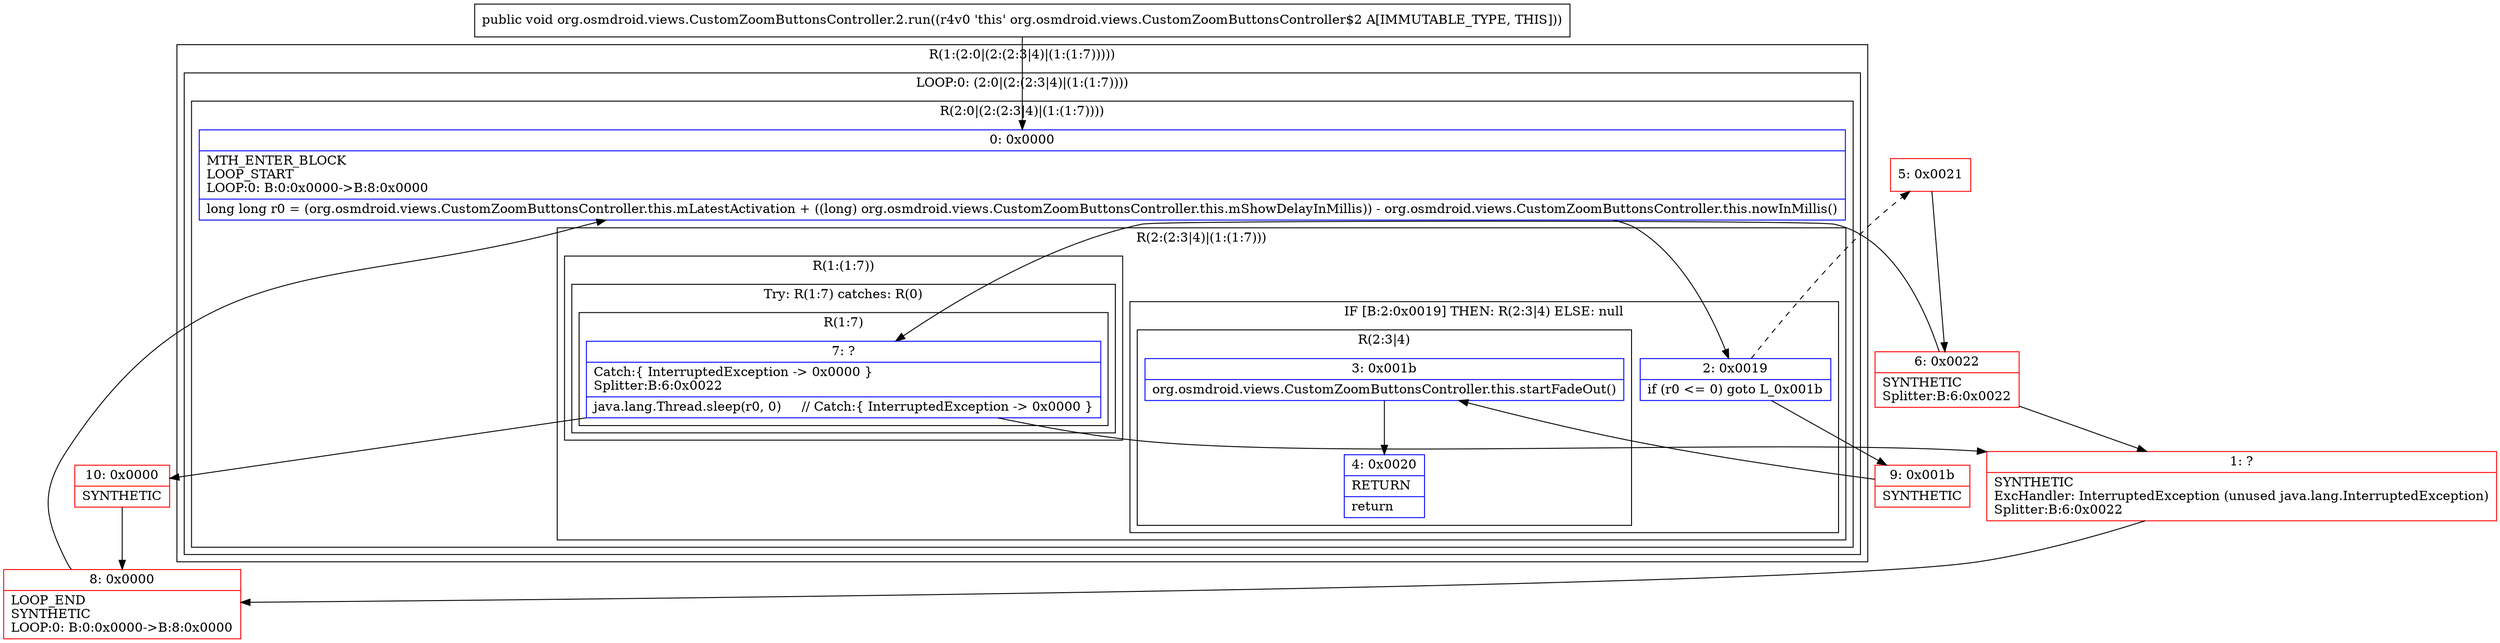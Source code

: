 digraph "CFG fororg.osmdroid.views.CustomZoomButtonsController.2.run()V" {
subgraph cluster_Region_1502865835 {
label = "R(1:(2:0|(2:(2:3|4)|(1:(1:7)))))";
node [shape=record,color=blue];
subgraph cluster_LoopRegion_607934541 {
label = "LOOP:0: (2:0|(2:(2:3|4)|(1:(1:7))))";
node [shape=record,color=blue];
subgraph cluster_Region_1595835380 {
label = "R(2:0|(2:(2:3|4)|(1:(1:7))))";
node [shape=record,color=blue];
Node_0 [shape=record,label="{0\:\ 0x0000|MTH_ENTER_BLOCK\lLOOP_START\lLOOP:0: B:0:0x0000\-\>B:8:0x0000\l|long long r0 = (org.osmdroid.views.CustomZoomButtonsController.this.mLatestActivation + ((long) org.osmdroid.views.CustomZoomButtonsController.this.mShowDelayInMillis)) \- org.osmdroid.views.CustomZoomButtonsController.this.nowInMillis()\l}"];
subgraph cluster_Region_583106147 {
label = "R(2:(2:3|4)|(1:(1:7)))";
node [shape=record,color=blue];
subgraph cluster_IfRegion_139383453 {
label = "IF [B:2:0x0019] THEN: R(2:3|4) ELSE: null";
node [shape=record,color=blue];
Node_2 [shape=record,label="{2\:\ 0x0019|if (r0 \<= 0) goto L_0x001b\l}"];
subgraph cluster_Region_698760853 {
label = "R(2:3|4)";
node [shape=record,color=blue];
Node_3 [shape=record,label="{3\:\ 0x001b|org.osmdroid.views.CustomZoomButtonsController.this.startFadeOut()\l}"];
Node_4 [shape=record,label="{4\:\ 0x0020|RETURN\l|return\l}"];
}
}
subgraph cluster_Region_1874740411 {
label = "R(1:(1:7))";
node [shape=record,color=blue];
subgraph cluster_TryCatchRegion_688293681 {
label = "Try: R(1:7) catches: R(0)";
node [shape=record,color=blue];
subgraph cluster_Region_1883646740 {
label = "R(1:7)";
node [shape=record,color=blue];
Node_7 [shape=record,label="{7\:\ ?|Catch:\{ InterruptedException \-\> 0x0000 \}\lSplitter:B:6:0x0022\l|java.lang.Thread.sleep(r0, 0)     \/\/ Catch:\{ InterruptedException \-\> 0x0000 \}\l}"];
}
subgraph cluster_Region_1955348 {
label = "R(0) | ExcHandler: InterruptedException (unused java.lang.InterruptedException)\l";
node [shape=record,color=blue];
}
}
}
}
}
}
}
subgraph cluster_Region_1955348 {
label = "R(0) | ExcHandler: InterruptedException (unused java.lang.InterruptedException)\l";
node [shape=record,color=blue];
}
Node_1 [shape=record,color=red,label="{1\:\ ?|SYNTHETIC\lExcHandler: InterruptedException (unused java.lang.InterruptedException)\lSplitter:B:6:0x0022\l}"];
Node_5 [shape=record,color=red,label="{5\:\ 0x0021}"];
Node_6 [shape=record,color=red,label="{6\:\ 0x0022|SYNTHETIC\lSplitter:B:6:0x0022\l}"];
Node_8 [shape=record,color=red,label="{8\:\ 0x0000|LOOP_END\lSYNTHETIC\lLOOP:0: B:0:0x0000\-\>B:8:0x0000\l}"];
Node_9 [shape=record,color=red,label="{9\:\ 0x001b|SYNTHETIC\l}"];
Node_10 [shape=record,color=red,label="{10\:\ 0x0000|SYNTHETIC\l}"];
MethodNode[shape=record,label="{public void org.osmdroid.views.CustomZoomButtonsController.2.run((r4v0 'this' org.osmdroid.views.CustomZoomButtonsController$2 A[IMMUTABLE_TYPE, THIS])) }"];
MethodNode -> Node_0;
Node_0 -> Node_2;
Node_2 -> Node_5[style=dashed];
Node_2 -> Node_9;
Node_3 -> Node_4;
Node_7 -> Node_1;
Node_7 -> Node_10;
Node_1 -> Node_8;
Node_5 -> Node_6;
Node_6 -> Node_7;
Node_6 -> Node_1;
Node_8 -> Node_0;
Node_9 -> Node_3;
Node_10 -> Node_8;
}


